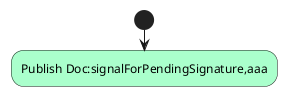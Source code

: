 {
  "sha1": "q73txyw2hyz0046o0mfi2p6x4s4zx6b",
  "insertion": {
    "when": "2024-06-04T17:28:42.087Z",
    "user": "plantuml@gmail.com"
  }
}
@startuml
!define WM_Pub(data) #aaffcc:Publish data;

start
WM_Pub("Doc:signalForPendingSignature,aaa")

@enduml

